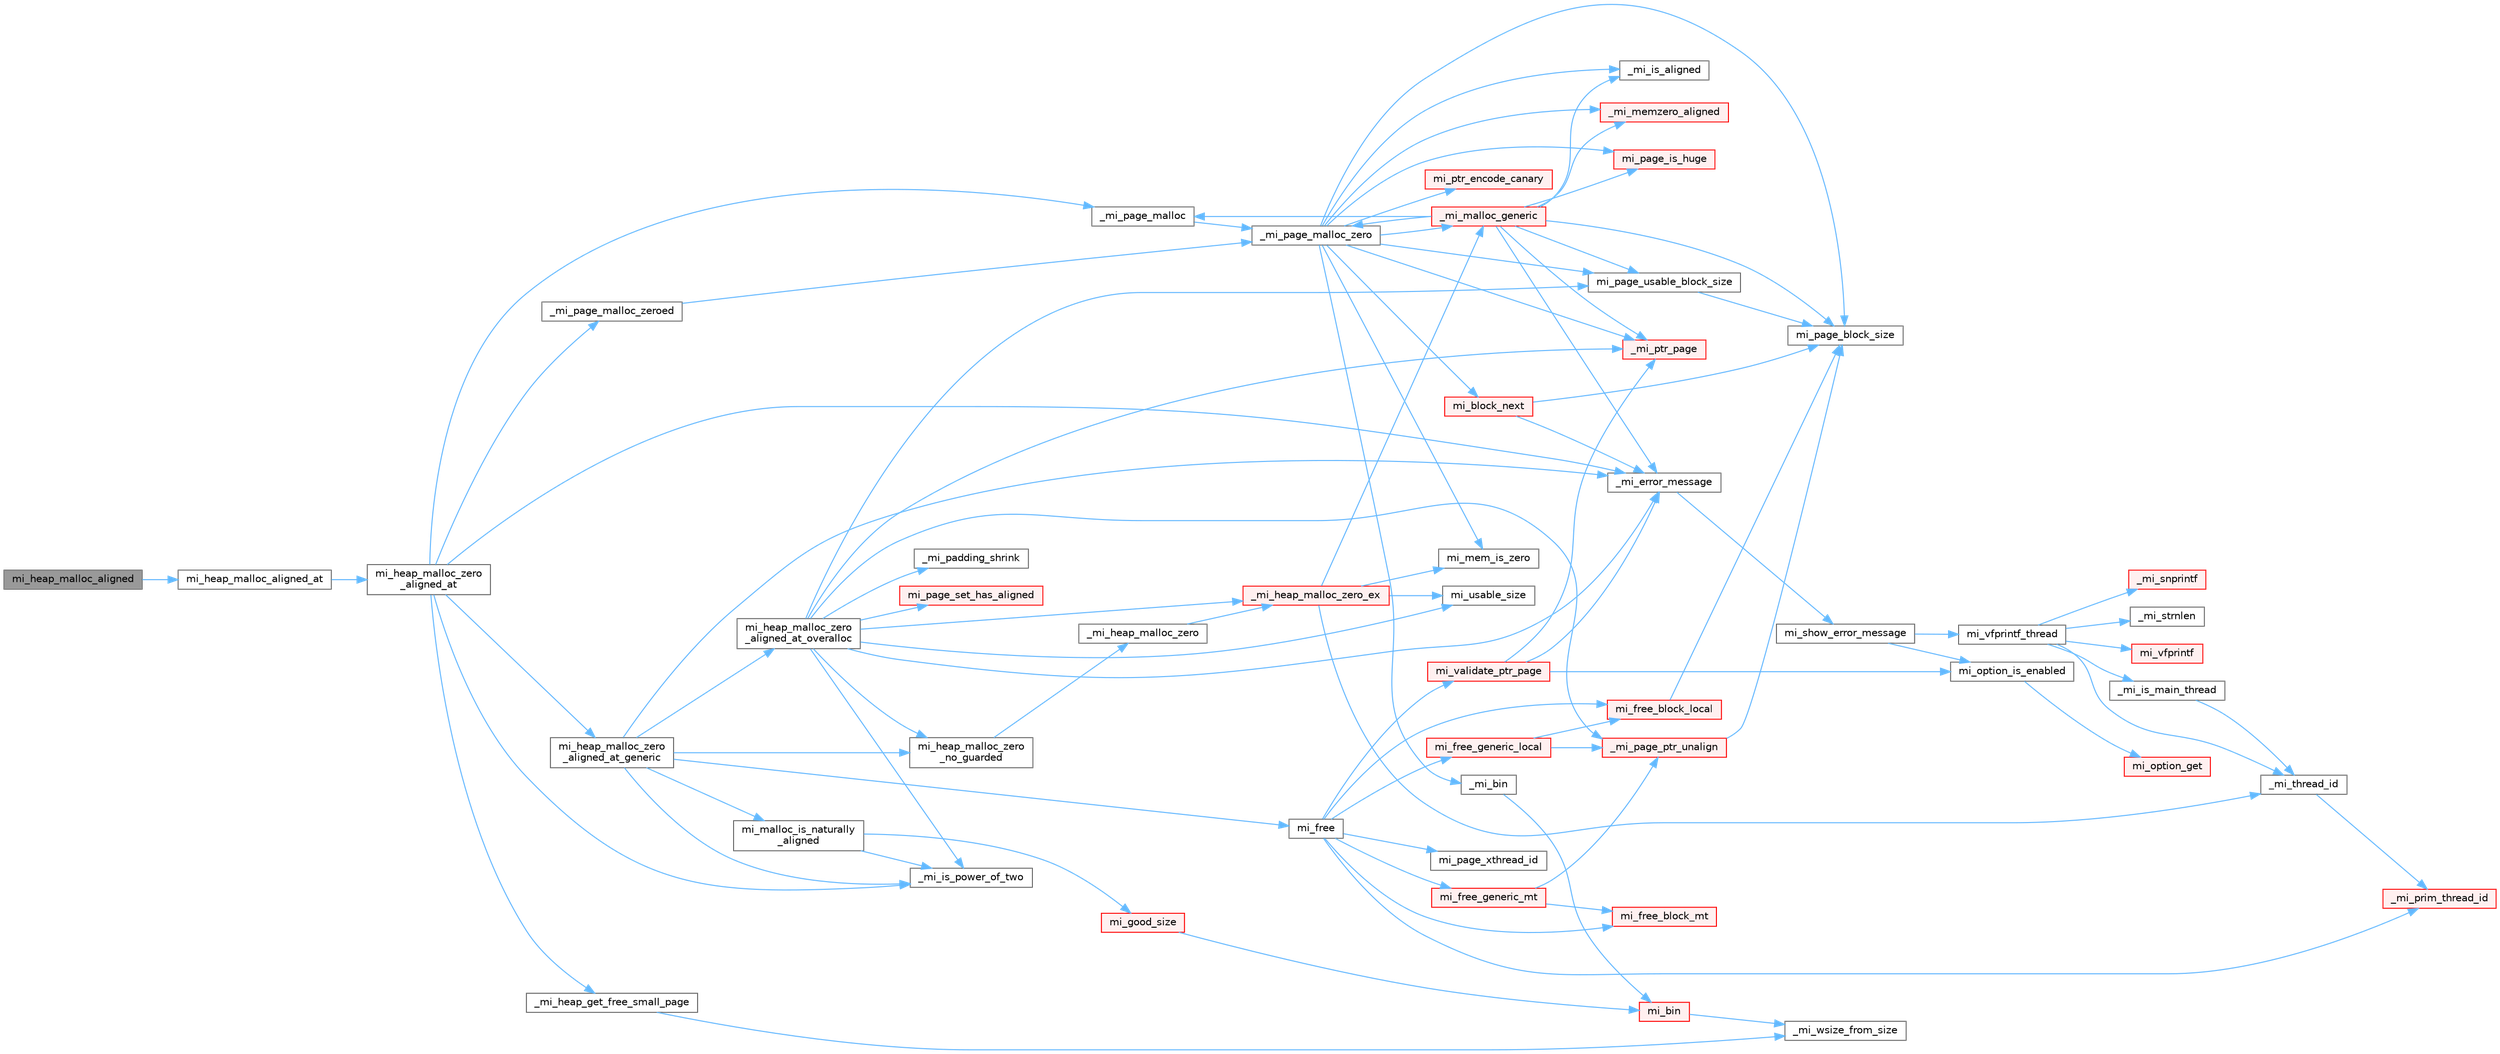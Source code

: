 digraph "mi_heap_malloc_aligned"
{
 // LATEX_PDF_SIZE
  bgcolor="transparent";
  edge [fontname=Helvetica,fontsize=10,labelfontname=Helvetica,labelfontsize=10];
  node [fontname=Helvetica,fontsize=10,shape=box,height=0.2,width=0.4];
  rankdir="LR";
  Node1 [id="Node000001",label="mi_heap_malloc_aligned",height=0.2,width=0.4,color="gray40", fillcolor="grey60", style="filled", fontcolor="black",tooltip=" "];
  Node1 -> Node2 [id="edge1_Node000001_Node000002",color="steelblue1",style="solid",tooltip=" "];
  Node2 [id="Node000002",label="mi_heap_malloc_aligned_at",height=0.2,width=0.4,color="grey40", fillcolor="white", style="filled",URL="$group__heap.html#gae7ffc045c3996497a7f3a5f6fe7b8aaa",tooltip=" "];
  Node2 -> Node3 [id="edge2_Node000002_Node000003",color="steelblue1",style="solid",tooltip=" "];
  Node3 [id="Node000003",label="mi_heap_malloc_zero\l_aligned_at",height=0.2,width=0.4,color="grey40", fillcolor="white", style="filled",URL="$alloc-aligned_8c.html#a5a91c01df4ee03f2157157434e535648",tooltip=" "];
  Node3 -> Node4 [id="edge3_Node000003_Node000004",color="steelblue1",style="solid",tooltip=" "];
  Node4 [id="Node000004",label="_mi_error_message",height=0.2,width=0.4,color="grey40", fillcolor="white", style="filled",URL="$options_8c.html#a2bebc073bcaac71658e57bb260c2e426",tooltip=" "];
  Node4 -> Node5 [id="edge4_Node000004_Node000005",color="steelblue1",style="solid",tooltip=" "];
  Node5 [id="Node000005",label="mi_show_error_message",height=0.2,width=0.4,color="grey40", fillcolor="white", style="filled",URL="$options_8c.html#a025f32c63014753e87fd7a579d2bb8aa",tooltip=" "];
  Node5 -> Node6 [id="edge5_Node000005_Node000006",color="steelblue1",style="solid",tooltip=" "];
  Node6 [id="Node000006",label="mi_option_is_enabled",height=0.2,width=0.4,color="grey40", fillcolor="white", style="filled",URL="$group__options.html#ga459ad98f18b3fc9275474807fe0ca188",tooltip=" "];
  Node6 -> Node7 [id="edge6_Node000006_Node000007",color="steelblue1",style="solid",tooltip=" "];
  Node7 [id="Node000007",label="mi_option_get",height=0.2,width=0.4,color="red", fillcolor="#FFF0F0", style="filled",URL="$group__options.html#ga7e8af195cc81d3fa64ccf2662caa565a",tooltip=" "];
  Node5 -> Node20 [id="edge7_Node000005_Node000020",color="steelblue1",style="solid",tooltip=" "];
  Node20 [id="Node000020",label="mi_vfprintf_thread",height=0.2,width=0.4,color="grey40", fillcolor="white", style="filled",URL="$options_8c.html#a4af8263c139d04a876914f39024a7424",tooltip=" "];
  Node20 -> Node21 [id="edge8_Node000020_Node000021",color="steelblue1",style="solid",tooltip=" "];
  Node21 [id="Node000021",label="_mi_is_main_thread",height=0.2,width=0.4,color="grey40", fillcolor="white", style="filled",URL="$_e_a_s_t_l_2packages_2mimalloc_2src_2init_8c.html#a008e0a28e7c86b15a04094d595e2c327",tooltip=" "];
  Node21 -> Node22 [id="edge9_Node000021_Node000022",color="steelblue1",style="solid",tooltip=" "];
  Node22 [id="Node000022",label="_mi_thread_id",height=0.2,width=0.4,color="grey40", fillcolor="white", style="filled",URL="$_e_a_s_t_l_2packages_2mimalloc_2src_2init_8c.html#a43068a36d7dea6ccf1e3558a27e22993",tooltip=" "];
  Node22 -> Node23 [id="edge10_Node000022_Node000023",color="steelblue1",style="solid",tooltip=" "];
  Node23 [id="Node000023",label="_mi_prim_thread_id",height=0.2,width=0.4,color="red", fillcolor="#FFF0F0", style="filled",URL="$prim_8h.html#a3875c92cbb791d0a7c69bc1fd2df6804",tooltip=" "];
  Node20 -> Node25 [id="edge11_Node000020_Node000025",color="steelblue1",style="solid",tooltip=" "];
  Node25 [id="Node000025",label="_mi_snprintf",height=0.2,width=0.4,color="red", fillcolor="#FFF0F0", style="filled",URL="$libc_8c.html#a6c2f4673e3317f332571bc1bec18c49b",tooltip=" "];
  Node20 -> Node16 [id="edge12_Node000020_Node000016",color="steelblue1",style="solid",tooltip=" "];
  Node16 [id="Node000016",label="_mi_strnlen",height=0.2,width=0.4,color="grey40", fillcolor="white", style="filled",URL="$libc_8c.html#ae8577fe0d9bbe3fb90d2169caa1af943",tooltip=" "];
  Node20 -> Node22 [id="edge13_Node000020_Node000022",color="steelblue1",style="solid",tooltip=" "];
  Node20 -> Node32 [id="edge14_Node000020_Node000032",color="steelblue1",style="solid",tooltip=" "];
  Node32 [id="Node000032",label="mi_vfprintf",height=0.2,width=0.4,color="red", fillcolor="#FFF0F0", style="filled",URL="$options_8c.html#a1f31f62f178fb5309451aa44c8d25327",tooltip=" "];
  Node3 -> Node41 [id="edge15_Node000003_Node000041",color="steelblue1",style="solid",tooltip=" "];
  Node41 [id="Node000041",label="_mi_heap_get_free_small_page",height=0.2,width=0.4,color="grey40", fillcolor="white", style="filled",URL="$_e_a_s_t_l_2packages_2mimalloc_2include_2mimalloc_2internal_8h.html#a5ab9d8fb17d6213eb9789008e8d69ac1",tooltip=" "];
  Node41 -> Node42 [id="edge16_Node000041_Node000042",color="steelblue1",style="solid",tooltip=" "];
  Node42 [id="Node000042",label="_mi_wsize_from_size",height=0.2,width=0.4,color="grey40", fillcolor="white", style="filled",URL="$_e_a_s_t_l_2packages_2mimalloc_2include_2mimalloc_2internal_8h.html#a7d12fa8e45201ef1ba892c927d3b8ad1",tooltip=" "];
  Node3 -> Node43 [id="edge17_Node000003_Node000043",color="steelblue1",style="solid",tooltip=" "];
  Node43 [id="Node000043",label="_mi_is_power_of_two",height=0.2,width=0.4,color="grey40", fillcolor="white", style="filled",URL="$_e_a_s_t_l_2packages_2mimalloc_2include_2mimalloc_2internal_8h.html#ac46068515202fb9642f6b2610836bd82",tooltip=" "];
  Node3 -> Node44 [id="edge18_Node000003_Node000044",color="steelblue1",style="solid",tooltip=" "];
  Node44 [id="Node000044",label="_mi_page_malloc",height=0.2,width=0.4,color="grey40", fillcolor="white", style="filled",URL="$alloc_8c.html#a97c32575c2b27f4dc75af2429c45819d",tooltip=" "];
  Node44 -> Node45 [id="edge19_Node000044_Node000045",color="steelblue1",style="solid",tooltip=" "];
  Node45 [id="Node000045",label="_mi_page_malloc_zero",height=0.2,width=0.4,color="grey40", fillcolor="white", style="filled",URL="$alloc_8c.html#afd278f60e743bee5d9df559422f3455b",tooltip=" "];
  Node45 -> Node46 [id="edge20_Node000045_Node000046",color="steelblue1",style="solid",tooltip=" "];
  Node46 [id="Node000046",label="_mi_bin",height=0.2,width=0.4,color="grey40", fillcolor="white", style="filled",URL="$page-queue_8c.html#a0d92abe27db4a21968468b2fe73473d6",tooltip=" "];
  Node46 -> Node47 [id="edge21_Node000046_Node000047",color="steelblue1",style="solid",tooltip=" "];
  Node47 [id="Node000047",label="mi_bin",height=0.2,width=0.4,color="red", fillcolor="#FFF0F0", style="filled",URL="$page-queue_8c.html#accb1e44eb166c3b6fa8f5567d0acf085",tooltip=" "];
  Node47 -> Node42 [id="edge22_Node000047_Node000042",color="steelblue1",style="solid",tooltip=" "];
  Node45 -> Node51 [id="edge23_Node000045_Node000051",color="steelblue1",style="solid",tooltip=" "];
  Node51 [id="Node000051",label="_mi_is_aligned",height=0.2,width=0.4,color="grey40", fillcolor="white", style="filled",URL="$_e_a_s_t_l_2packages_2mimalloc_2include_2mimalloc_2internal_8h.html#ad446ae4d82cbdbd78dfbe46fa2330555",tooltip=" "];
  Node45 -> Node52 [id="edge24_Node000045_Node000052",color="steelblue1",style="solid",tooltip=" "];
  Node52 [id="Node000052",label="_mi_malloc_generic",height=0.2,width=0.4,color="red", fillcolor="#FFF0F0", style="filled",URL="$page_8c.html#adcb79462f17b2e37218412f941269aa7",tooltip=" "];
  Node52 -> Node4 [id="edge25_Node000052_Node000004",color="steelblue1",style="solid",tooltip=" "];
  Node52 -> Node51 [id="edge26_Node000052_Node000051",color="steelblue1",style="solid",tooltip=" "];
  Node52 -> Node54 [id="edge27_Node000052_Node000054",color="steelblue1",style="solid",tooltip=" "];
  Node54 [id="Node000054",label="_mi_memzero_aligned",height=0.2,width=0.4,color="red", fillcolor="#FFF0F0", style="filled",URL="$_e_a_s_t_l_2packages_2mimalloc_2include_2mimalloc_2internal_8h.html#aa1d3beee9d492fc175ac2584e50fd8ea",tooltip=" "];
  Node52 -> Node44 [id="edge28_Node000052_Node000044",color="steelblue1",style="solid",tooltip=" "];
  Node52 -> Node45 [id="edge29_Node000052_Node000045",color="steelblue1",style="solid",tooltip=" "];
  Node52 -> Node57 [id="edge30_Node000052_Node000057",color="steelblue1",style="solid",tooltip=" "];
  Node57 [id="Node000057",label="_mi_ptr_page",height=0.2,width=0.4,color="red", fillcolor="#FFF0F0", style="filled",URL="$_e_a_s_t_l_2packages_2mimalloc_2include_2mimalloc_2internal_8h.html#acd84a462a2045538d19ecc56e6cc29f6",tooltip=" "];
  Node52 -> Node86 [id="edge31_Node000052_Node000086",color="steelblue1",style="solid",tooltip=" "];
  Node86 [id="Node000086",label="mi_page_block_size",height=0.2,width=0.4,color="grey40", fillcolor="white", style="filled",URL="$_e_a_s_t_l_2packages_2mimalloc_2include_2mimalloc_2internal_8h.html#a6134893990c1f09da2b40092ceecc780",tooltip=" "];
  Node52 -> Node255 [id="edge32_Node000052_Node000255",color="steelblue1",style="solid",tooltip=" "];
  Node255 [id="Node000255",label="mi_page_is_huge",height=0.2,width=0.4,color="red", fillcolor="#FFF0F0", style="filled",URL="$_e_a_s_t_l_2packages_2mimalloc_2include_2mimalloc_2internal_8h.html#aebe1b18846bd3fc16de5b52cd2250bec",tooltip=" "];
  Node52 -> Node450 [id="edge33_Node000052_Node000450",color="steelblue1",style="solid",tooltip=" "];
  Node450 [id="Node000450",label="mi_page_usable_block_size",height=0.2,width=0.4,color="grey40", fillcolor="white", style="filled",URL="$_e_a_s_t_l_2packages_2mimalloc_2include_2mimalloc_2internal_8h.html#a432abca03d059a7d40d8d39617afc8f7",tooltip=" "];
  Node450 -> Node86 [id="edge34_Node000450_Node000086",color="steelblue1",style="solid",tooltip=" "];
  Node45 -> Node54 [id="edge35_Node000045_Node000054",color="steelblue1",style="solid",tooltip=" "];
  Node45 -> Node57 [id="edge36_Node000045_Node000057",color="steelblue1",style="solid",tooltip=" "];
  Node45 -> Node271 [id="edge37_Node000045_Node000271",color="steelblue1",style="solid",tooltip=" "];
  Node271 [id="Node000271",label="mi_block_next",height=0.2,width=0.4,color="red", fillcolor="#FFF0F0", style="filled",URL="$_e_a_s_t_l_2packages_2mimalloc_2include_2mimalloc_2internal_8h.html#aaa5daf3a8b3db89666b6861cbb1e2f96",tooltip=" "];
  Node271 -> Node4 [id="edge38_Node000271_Node000004",color="steelblue1",style="solid",tooltip=" "];
  Node271 -> Node86 [id="edge39_Node000271_Node000086",color="steelblue1",style="solid",tooltip=" "];
  Node45 -> Node78 [id="edge40_Node000045_Node000078",color="steelblue1",style="solid",tooltip=" "];
  Node78 [id="Node000078",label="mi_mem_is_zero",height=0.2,width=0.4,color="grey40", fillcolor="white", style="filled",URL="$_e_a_s_t_l_2packages_2mimalloc_2include_2mimalloc_2internal_8h.html#a8391ae55dd6885bd38593f740fd349a4",tooltip=" "];
  Node45 -> Node86 [id="edge41_Node000045_Node000086",color="steelblue1",style="solid",tooltip=" "];
  Node45 -> Node255 [id="edge42_Node000045_Node000255",color="steelblue1",style="solid",tooltip=" "];
  Node45 -> Node450 [id="edge43_Node000045_Node000450",color="steelblue1",style="solid",tooltip=" "];
  Node45 -> Node451 [id="edge44_Node000045_Node000451",color="steelblue1",style="solid",tooltip=" "];
  Node451 [id="Node000451",label="mi_ptr_encode_canary",height=0.2,width=0.4,color="red", fillcolor="#FFF0F0", style="filled",URL="$_e_a_s_t_l_2packages_2mimalloc_2include_2mimalloc_2internal_8h.html#afc7cd0f28b20eddef19b40acd724a1cf",tooltip=" "];
  Node3 -> Node452 [id="edge45_Node000003_Node000452",color="steelblue1",style="solid",tooltip=" "];
  Node452 [id="Node000452",label="_mi_page_malloc_zeroed",height=0.2,width=0.4,color="grey40", fillcolor="white", style="filled",URL="$alloc_8c.html#adfd7ea63bc22fb012fb1b5ddcb0253d9",tooltip=" "];
  Node452 -> Node45 [id="edge46_Node000452_Node000045",color="steelblue1",style="solid",tooltip=" "];
  Node3 -> Node453 [id="edge47_Node000003_Node000453",color="steelblue1",style="solid",tooltip=" "];
  Node453 [id="Node000453",label="mi_heap_malloc_zero\l_aligned_at_generic",height=0.2,width=0.4,color="grey40", fillcolor="white", style="filled",URL="$alloc-aligned_8c.html#af2d93c20264f100910f38ae10bd6e9d8",tooltip=" "];
  Node453 -> Node4 [id="edge48_Node000453_Node000004",color="steelblue1",style="solid",tooltip=" "];
  Node453 -> Node43 [id="edge49_Node000453_Node000043",color="steelblue1",style="solid",tooltip=" "];
  Node453 -> Node454 [id="edge50_Node000453_Node000454",color="steelblue1",style="solid",tooltip=" "];
  Node454 [id="Node000454",label="mi_free",height=0.2,width=0.4,color="grey40", fillcolor="white", style="filled",URL="$group__malloc.html#gaf2c7b89c327d1f60f59e68b9ea644d95",tooltip=" "];
  Node454 -> Node23 [id="edge51_Node000454_Node000023",color="steelblue1",style="solid",tooltip=" "];
  Node454 -> Node455 [id="edge52_Node000454_Node000455",color="steelblue1",style="solid",tooltip=" "];
  Node455 [id="Node000455",label="mi_free_block_local",height=0.2,width=0.4,color="red", fillcolor="#FFF0F0", style="filled",URL="$free_8c.html#a4ea336aeb08fb4786186f6087a751d3c",tooltip=" "];
  Node455 -> Node86 [id="edge53_Node000455_Node000086",color="steelblue1",style="solid",tooltip=" "];
  Node454 -> Node464 [id="edge54_Node000454_Node000464",color="steelblue1",style="solid",tooltip=" "];
  Node464 [id="Node000464",label="mi_free_block_mt",height=0.2,width=0.4,color="red", fillcolor="#FFF0F0", style="filled",URL="$free_8c.html#af5ffcf95b8bfc34e499ae3b203e72475",tooltip=" "];
  Node454 -> Node479 [id="edge55_Node000454_Node000479",color="steelblue1",style="solid",tooltip=" "];
  Node479 [id="Node000479",label="mi_free_generic_local",height=0.2,width=0.4,color="red", fillcolor="#FFF0F0", style="filled",URL="$free_8c.html#a2e61936ec89160d051a72f0d1f95424f",tooltip=" "];
  Node479 -> Node477 [id="edge56_Node000479_Node000477",color="steelblue1",style="solid",tooltip=" "];
  Node477 [id="Node000477",label="_mi_page_ptr_unalign",height=0.2,width=0.4,color="red", fillcolor="#FFF0F0", style="filled",URL="$free_8c.html#a02c896f799e571b628b2d7747ca9f771",tooltip=" "];
  Node477 -> Node86 [id="edge57_Node000477_Node000086",color="steelblue1",style="solid",tooltip=" "];
  Node479 -> Node455 [id="edge58_Node000479_Node000455",color="steelblue1",style="solid",tooltip=" "];
  Node454 -> Node481 [id="edge59_Node000454_Node000481",color="steelblue1",style="solid",tooltip=" "];
  Node481 [id="Node000481",label="mi_free_generic_mt",height=0.2,width=0.4,color="red", fillcolor="#FFF0F0", style="filled",URL="$free_8c.html#acc3316883c1cf74f78cb41e5d1b46ced",tooltip=" "];
  Node481 -> Node477 [id="edge60_Node000481_Node000477",color="steelblue1",style="solid",tooltip=" "];
  Node481 -> Node464 [id="edge61_Node000481_Node000464",color="steelblue1",style="solid",tooltip=" "];
  Node454 -> Node249 [id="edge62_Node000454_Node000249",color="steelblue1",style="solid",tooltip=" "];
  Node249 [id="Node000249",label="mi_page_xthread_id",height=0.2,width=0.4,color="grey40", fillcolor="white", style="filled",URL="$_e_a_s_t_l_2packages_2mimalloc_2include_2mimalloc_2internal_8h.html#af15a53be4fb9aa00af3c25632b1b1dac",tooltip=" "];
  Node454 -> Node478 [id="edge63_Node000454_Node000478",color="steelblue1",style="solid",tooltip=" "];
  Node478 [id="Node000478",label="mi_validate_ptr_page",height=0.2,width=0.4,color="red", fillcolor="#FFF0F0", style="filled",URL="$free_8c.html#a3c325fa47ff6342dca1b913607844b93",tooltip=" "];
  Node478 -> Node4 [id="edge64_Node000478_Node000004",color="steelblue1",style="solid",tooltip=" "];
  Node478 -> Node57 [id="edge65_Node000478_Node000057",color="steelblue1",style="solid",tooltip=" "];
  Node478 -> Node6 [id="edge66_Node000478_Node000006",color="steelblue1",style="solid",tooltip=" "];
  Node453 -> Node482 [id="edge67_Node000453_Node000482",color="steelblue1",style="solid",tooltip=" "];
  Node482 [id="Node000482",label="mi_heap_malloc_zero\l_aligned_at_overalloc",height=0.2,width=0.4,color="grey40", fillcolor="white", style="filled",URL="$alloc-aligned_8c.html#a9148a575dc5a2a120d4fd4a584a124cb",tooltip=" "];
  Node482 -> Node4 [id="edge68_Node000482_Node000004",color="steelblue1",style="solid",tooltip=" "];
  Node482 -> Node483 [id="edge69_Node000482_Node000483",color="steelblue1",style="solid",tooltip=" "];
  Node483 [id="Node000483",label="_mi_heap_malloc_zero_ex",height=0.2,width=0.4,color="red", fillcolor="#FFF0F0", style="filled",URL="$alloc_8c.html#a834d11c48c89145e6844b786afa5b7f1",tooltip=" "];
  Node483 -> Node52 [id="edge70_Node000483_Node000052",color="steelblue1",style="solid",tooltip=" "];
  Node483 -> Node22 [id="edge71_Node000483_Node000022",color="steelblue1",style="solid",tooltip=" "];
  Node483 -> Node78 [id="edge72_Node000483_Node000078",color="steelblue1",style="solid",tooltip=" "];
  Node483 -> Node485 [id="edge73_Node000483_Node000485",color="steelblue1",style="solid",tooltip=" "];
  Node485 [id="Node000485",label="mi_usable_size",height=0.2,width=0.4,color="grey40", fillcolor="white", style="filled",URL="$group__extended.html#ga089c859d9eddc5f9b4bd946cd53cebee",tooltip=" "];
  Node482 -> Node43 [id="edge74_Node000482_Node000043",color="steelblue1",style="solid",tooltip=" "];
  Node482 -> Node486 [id="edge75_Node000482_Node000486",color="steelblue1",style="solid",tooltip=" "];
  Node486 [id="Node000486",label="_mi_padding_shrink",height=0.2,width=0.4,color="grey40", fillcolor="white", style="filled",URL="$free_8c.html#a2ca7e9c13b02f9086a3f96498e49782e",tooltip=" "];
  Node482 -> Node477 [id="edge76_Node000482_Node000477",color="steelblue1",style="solid",tooltip=" "];
  Node482 -> Node57 [id="edge77_Node000482_Node000057",color="steelblue1",style="solid",tooltip=" "];
  Node482 -> Node487 [id="edge78_Node000482_Node000487",color="steelblue1",style="solid",tooltip=" "];
  Node487 [id="Node000487",label="mi_heap_malloc_zero\l_no_guarded",height=0.2,width=0.4,color="grey40", fillcolor="white", style="filled",URL="$alloc-aligned_8c.html#a4259bf6eedc404e48de0fa8c94441d51",tooltip=" "];
  Node487 -> Node488 [id="edge79_Node000487_Node000488",color="steelblue1",style="solid",tooltip=" "];
  Node488 [id="Node000488",label="_mi_heap_malloc_zero",height=0.2,width=0.4,color="grey40", fillcolor="white", style="filled",URL="$alloc_8c.html#a4f6dd9bc8d4e47e98566ee77883d703e",tooltip=" "];
  Node488 -> Node483 [id="edge80_Node000488_Node000483",color="steelblue1",style="solid",tooltip=" "];
  Node482 -> Node268 [id="edge81_Node000482_Node000268",color="steelblue1",style="solid",tooltip=" "];
  Node268 [id="Node000268",label="mi_page_set_has_aligned",height=0.2,width=0.4,color="red", fillcolor="#FFF0F0", style="filled",URL="$_e_a_s_t_l_2packages_2mimalloc_2include_2mimalloc_2internal_8h.html#a41000a967469e2e727f5f8670c8d37e1",tooltip=" "];
  Node482 -> Node450 [id="edge82_Node000482_Node000450",color="steelblue1",style="solid",tooltip=" "];
  Node482 -> Node485 [id="edge83_Node000482_Node000485",color="steelblue1",style="solid",tooltip=" "];
  Node453 -> Node487 [id="edge84_Node000453_Node000487",color="steelblue1",style="solid",tooltip=" "];
  Node453 -> Node489 [id="edge85_Node000453_Node000489",color="steelblue1",style="solid",tooltip=" "];
  Node489 [id="Node000489",label="mi_malloc_is_naturally\l_aligned",height=0.2,width=0.4,color="grey40", fillcolor="white", style="filled",URL="$alloc-aligned_8c.html#abaff374f59bcf05e8f548aa8609ae9bc",tooltip=" "];
  Node489 -> Node43 [id="edge86_Node000489_Node000043",color="steelblue1",style="solid",tooltip=" "];
  Node489 -> Node490 [id="edge87_Node000489_Node000490",color="steelblue1",style="solid",tooltip=" "];
  Node490 [id="Node000490",label="mi_good_size",height=0.2,width=0.4,color="red", fillcolor="#FFF0F0", style="filled",URL="$group__extended.html#gac057927cd06c854b45fe7847e921bd47",tooltip=" "];
  Node490 -> Node47 [id="edge88_Node000490_Node000047",color="steelblue1",style="solid",tooltip=" "];
}
